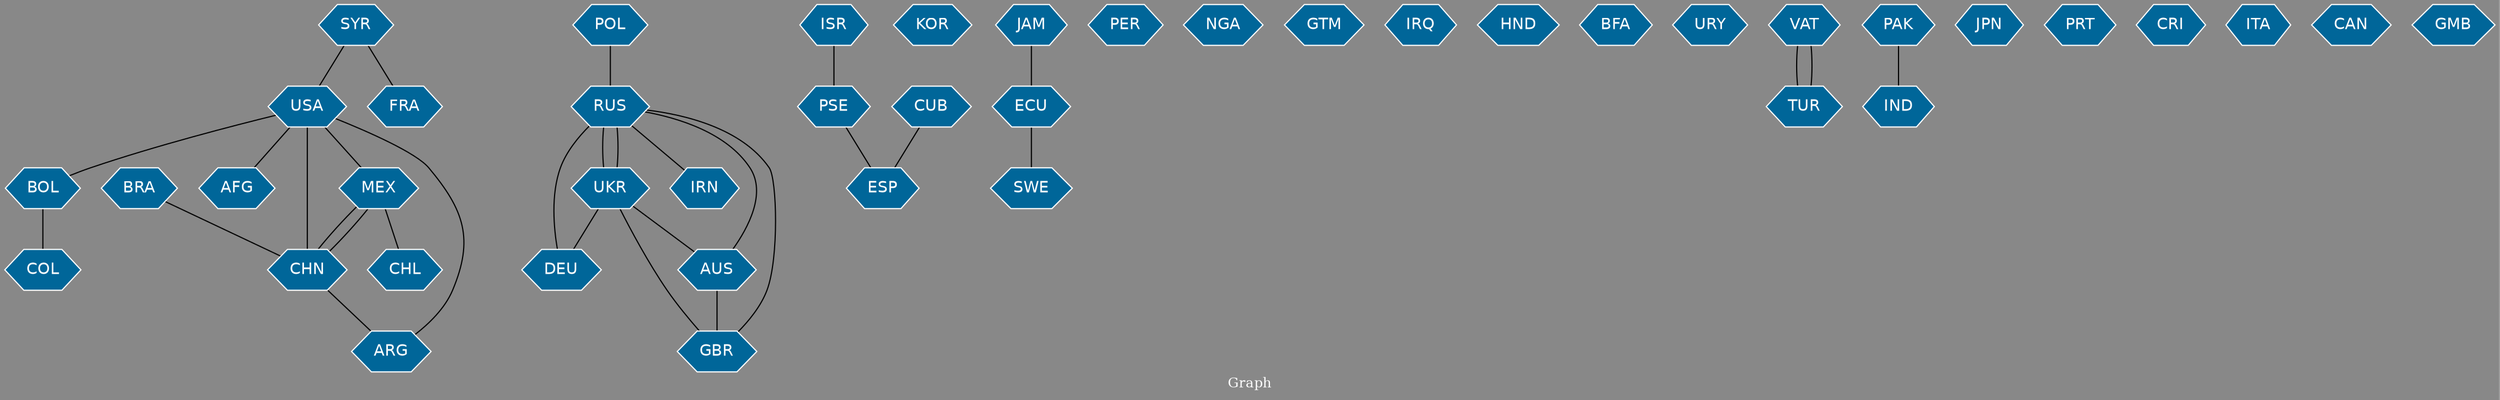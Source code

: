 // Countries together in item graph
graph {
	graph [bgcolor="#888888" fontcolor=white fontsize=12 label="Graph" outputorder=edgesfirst overlap=prism]
	node [color=white fillcolor="#006699" fontcolor=white fontname=Helvetica shape=hexagon style=filled]
	edge [arrowhead=open color=black fontcolor=white fontname=Courier fontsize=12]
		COL [label=COL]
		USA [label=USA]
		RUS [label=RUS]
		UKR [label=UKR]
		ESP [label=ESP]
		DEU [label=DEU]
		MEX [label=MEX]
		IRN [label=IRN]
		KOR [label=KOR]
		ECU [label=ECU]
		ISR [label=ISR]
		PSE [label=PSE]
		ARG [label=ARG]
		CHL [label=CHL]
		PER [label=PER]
		CUB [label=CUB]
		CHN [label=CHN]
		NGA [label=NGA]
		BOL [label=BOL]
		JAM [label=JAM]
		GTM [label=GTM]
		SWE [label=SWE]
		IRQ [label=IRQ]
		SYR [label=SYR]
		FRA [label=FRA]
		POL [label=POL]
		BRA [label=BRA]
		HND [label=HND]
		BFA [label=BFA]
		URY [label=URY]
		VAT [label=VAT]
		PAK [label=PAK]
		IND [label=IND]
		JPN [label=JPN]
		AFG [label=AFG]
		GBR [label=GBR]
		PRT [label=PRT]
		CRI [label=CRI]
		AUS [label=AUS]
		ITA [label=ITA]
		TUR [label=TUR]
		CAN [label=CAN]
		GMB [label=GMB]
			JAM -- ECU [weight=1]
			SYR -- USA [weight=1]
			UKR -- DEU [weight=1]
			ISR -- PSE [weight=1]
			USA -- AFG [weight=1]
			UKR -- RUS [weight=1]
			CHN -- USA [weight=2]
			BOL -- COL [weight=2]
			MEX -- CHN [weight=1]
			ARG -- USA [weight=1]
			CHN -- ARG [weight=1]
			AUS -- RUS [weight=1]
			VAT -- TUR [weight=1]
			UKR -- AUS [weight=1]
			UKR -- GBR [weight=1]
			CHN -- MEX [weight=1]
			TUR -- VAT [weight=1]
			ECU -- SWE [weight=1]
			USA -- MEX [weight=2]
			SYR -- FRA [weight=1]
			RUS -- DEU [weight=1]
			MEX -- CHL [weight=1]
			RUS -- GBR [weight=1]
			RUS -- IRN [weight=1]
			POL -- RUS [weight=1]
			BRA -- CHN [weight=1]
			PAK -- IND [weight=1]
			RUS -- UKR [weight=8]
			USA -- BOL [weight=2]
			PSE -- ESP [weight=1]
			CUB -- ESP [weight=1]
			AUS -- GBR [weight=1]
}